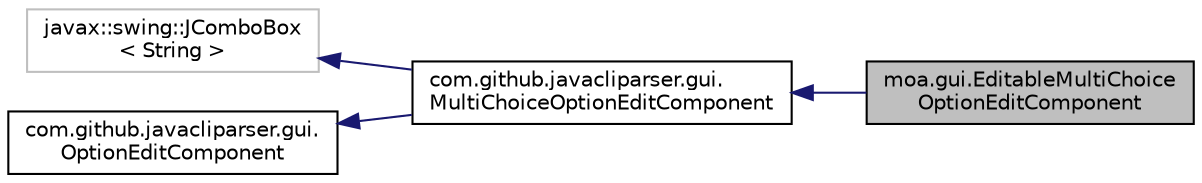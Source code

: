 digraph "moa.gui.EditableMultiChoiceOptionEditComponent"
{
 // LATEX_PDF_SIZE
  edge [fontname="Helvetica",fontsize="10",labelfontname="Helvetica",labelfontsize="10"];
  node [fontname="Helvetica",fontsize="10",shape=record];
  rankdir="LR";
  Node1 [label="moa.gui.EditableMultiChoice\lOptionEditComponent",height=0.2,width=0.4,color="black", fillcolor="grey75", style="filled", fontcolor="black",tooltip=" "];
  Node2 -> Node1 [dir="back",color="midnightblue",fontsize="10",style="solid",fontname="Helvetica"];
  Node2 [label="com.github.javacliparser.gui.\lMultiChoiceOptionEditComponent",height=0.2,width=0.4,color="black", fillcolor="white", style="filled",URL="$classcom_1_1github_1_1javacliparser_1_1gui_1_1_multi_choice_option_edit_component.html",tooltip=" "];
  Node3 -> Node2 [dir="back",color="midnightblue",fontsize="10",style="solid",fontname="Helvetica"];
  Node3 [label="javax::swing::JComboBox\l\< String \>",height=0.2,width=0.4,color="grey75", fillcolor="white", style="filled",tooltip=" "];
  Node4 -> Node2 [dir="back",color="midnightblue",fontsize="10",style="solid",fontname="Helvetica"];
  Node4 [label="com.github.javacliparser.gui.\lOptionEditComponent",height=0.2,width=0.4,color="black", fillcolor="white", style="filled",URL="$interfacecom_1_1github_1_1javacliparser_1_1gui_1_1_option_edit_component.html",tooltip=" "];
}
